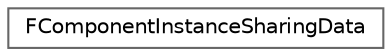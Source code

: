 digraph "Graphical Class Hierarchy"
{
 // INTERACTIVE_SVG=YES
 // LATEX_PDF_SIZE
  bgcolor="transparent";
  edge [fontname=Helvetica,fontsize=10,labelfontname=Helvetica,labelfontsize=10];
  node [fontname=Helvetica,fontsize=10,shape=box,height=0.2,width=0.4];
  rankdir="LR";
  Node0 [id="Node000000",label="FComponentInstanceSharingData",height=0.2,width=0.4,color="grey40", fillcolor="white", style="filled",URL="$db/d81/structFComponentInstanceSharingData.html",tooltip="Structure that maps a component to it's lighting/instancing specific data which must be the same betw..."];
}
